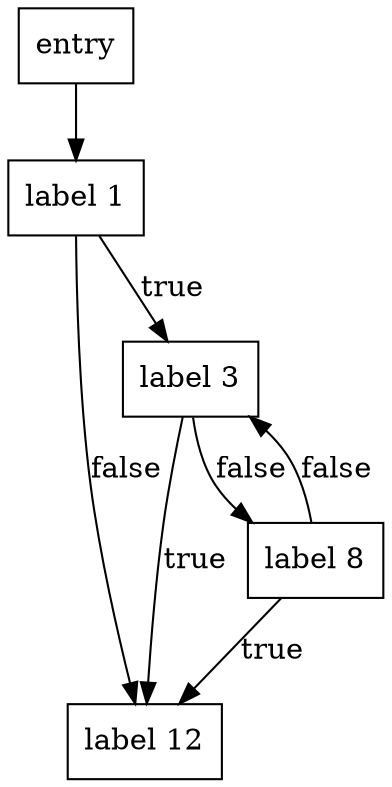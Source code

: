 digraph "CFG" {
  node [shape=box];
  entry;
  "label 12";
  "label 3";
  "label 8";
  entry -> "label 1";
  "label 1" -> "label 3" [label="true"];
  "label 1" -> "label 12" [label="false"];
  "label 3" -> "label 8" [label="false"];
  "label 3" -> "label 12" [label="true"];
  "label 8" -> "label 3" [label="false"];
  "label 8" -> "label 12" [label="true"];
}